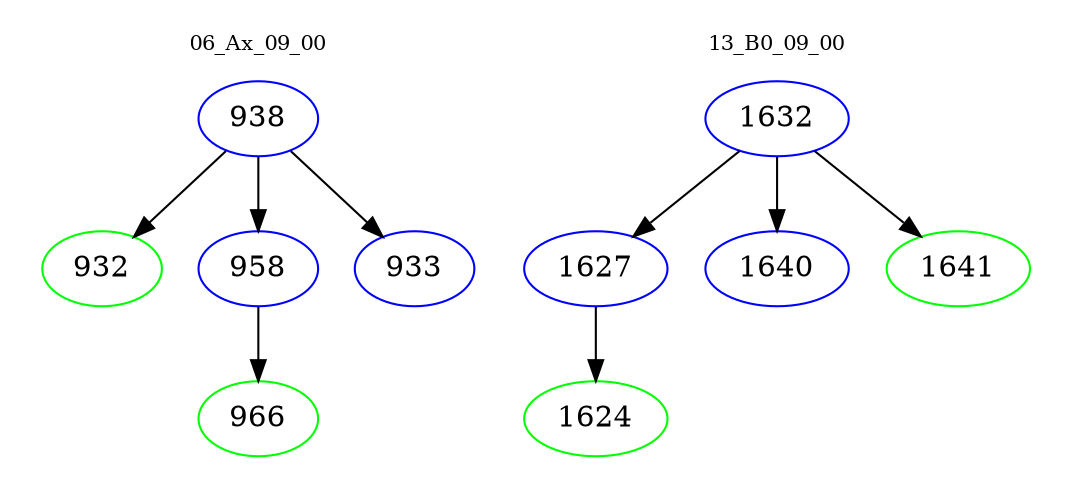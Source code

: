 digraph{
subgraph cluster_0 {
color = white
label = "06_Ax_09_00";
fontsize=10;
T0_938 [label="938", color="blue"]
T0_938 -> T0_932 [color="black"]
T0_932 [label="932", color="green"]
T0_938 -> T0_958 [color="black"]
T0_958 [label="958", color="blue"]
T0_958 -> T0_966 [color="black"]
T0_966 [label="966", color="green"]
T0_938 -> T0_933 [color="black"]
T0_933 [label="933", color="blue"]
}
subgraph cluster_1 {
color = white
label = "13_B0_09_00";
fontsize=10;
T1_1632 [label="1632", color="blue"]
T1_1632 -> T1_1627 [color="black"]
T1_1627 [label="1627", color="blue"]
T1_1627 -> T1_1624 [color="black"]
T1_1624 [label="1624", color="green"]
T1_1632 -> T1_1640 [color="black"]
T1_1640 [label="1640", color="blue"]
T1_1632 -> T1_1641 [color="black"]
T1_1641 [label="1641", color="green"]
}
}
